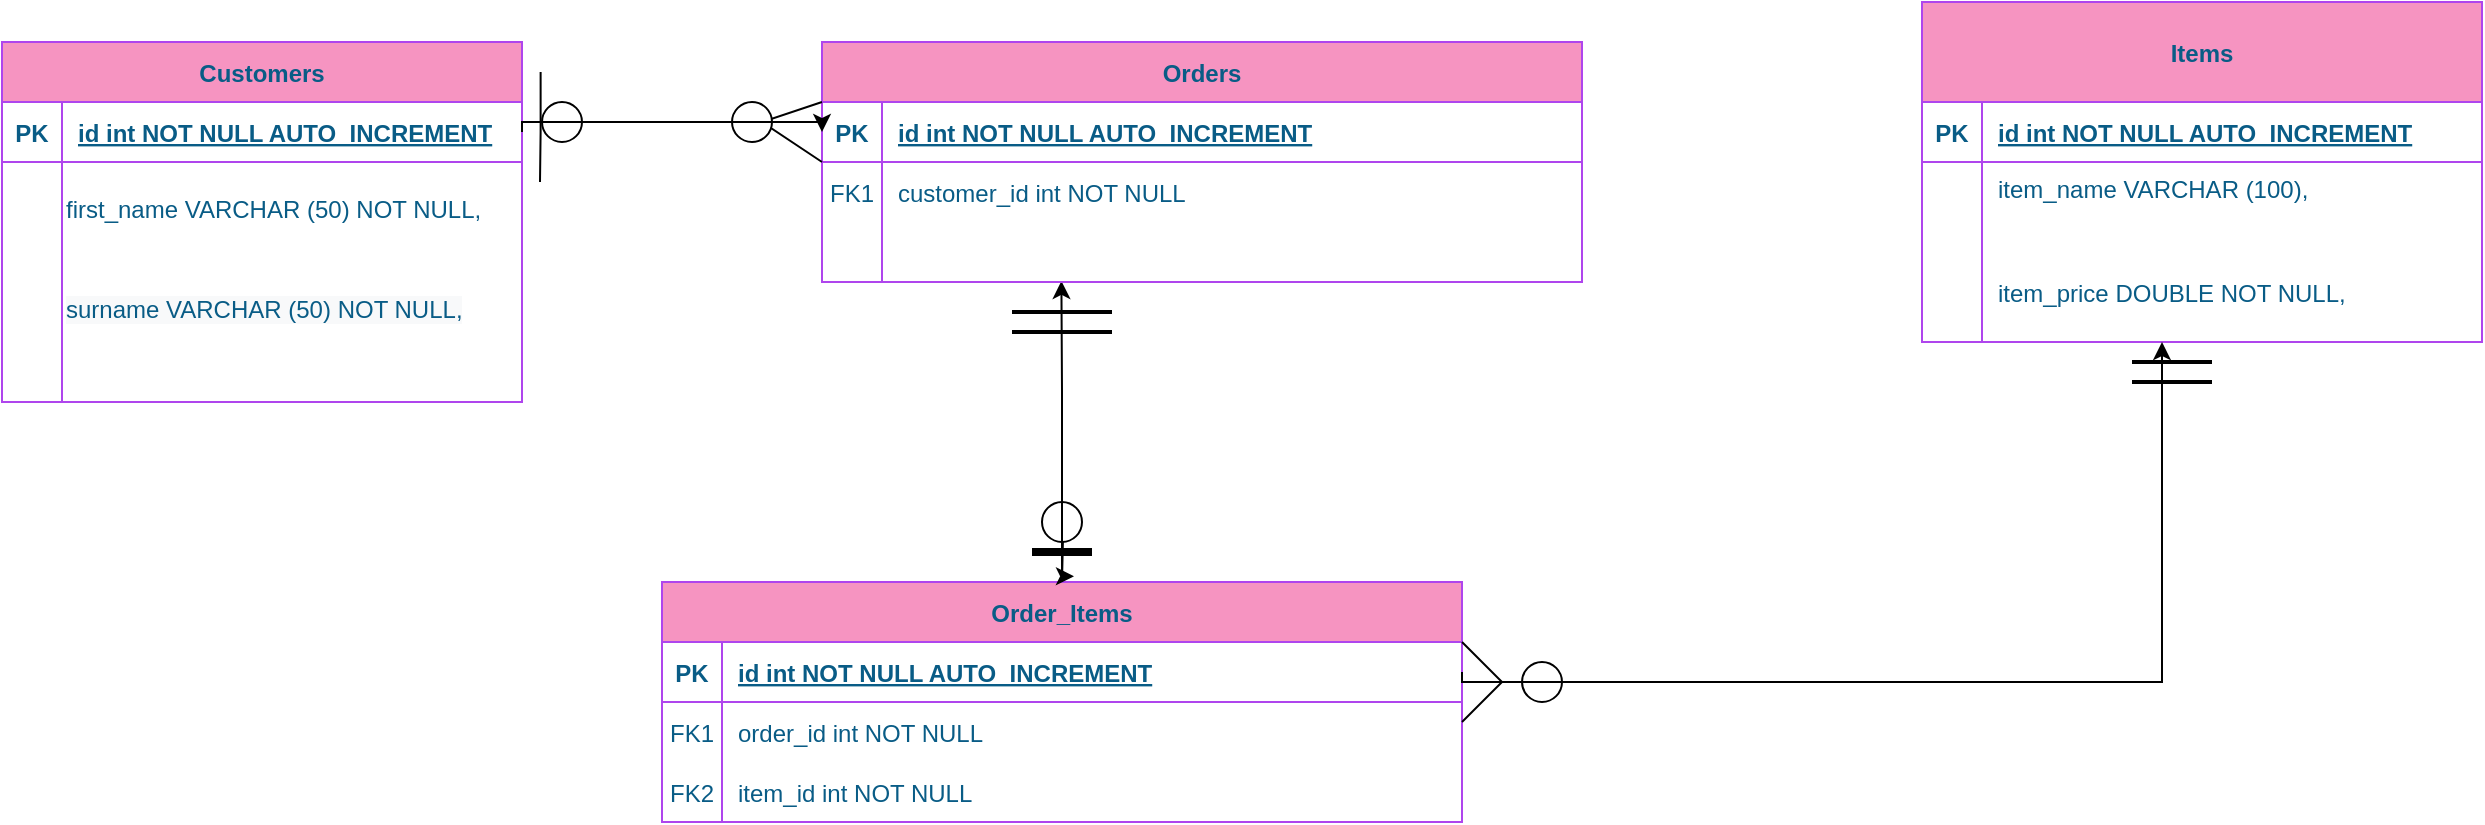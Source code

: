 <mxfile version="18.0.3" type="device"><diagram id="R2lEEEUBdFMjLlhIrx00" name="Page-1"><mxGraphModel dx="2044" dy="1552" grid="1" gridSize="10" guides="1" tooltips="1" connect="1" arrows="1" fold="1" page="1" pageScale="1" pageWidth="850" pageHeight="1100" math="0" shadow="0" extFonts="Permanent Marker^https://fonts.googleapis.com/css?family=Permanent+Marker"><root><mxCell id="0"/><mxCell id="1" parent="0"/><mxCell id="C-vyLk0tnHw3VtMMgP7b-2" value="Items" style="shape=table;startSize=50;container=1;collapsible=1;childLayout=tableLayout;fixedRows=1;rowLines=0;fontStyle=1;align=center;resizeLast=1;fillColor=#F694C1;strokeColor=#AF45ED;fontColor=#095C86;" parent="1" vertex="1"><mxGeometry x="1010" y="100" width="280" height="170" as="geometry"/></mxCell><mxCell id="C-vyLk0tnHw3VtMMgP7b-3" value="" style="shape=partialRectangle;collapsible=0;dropTarget=0;pointerEvents=0;fillColor=none;points=[[0,0.5],[1,0.5]];portConstraint=eastwest;top=0;left=0;right=0;bottom=1;strokeColor=#AF45ED;fontColor=#095C86;" parent="C-vyLk0tnHw3VtMMgP7b-2" vertex="1"><mxGeometry y="50" width="280" height="30" as="geometry"/></mxCell><mxCell id="C-vyLk0tnHw3VtMMgP7b-4" value="PK" style="shape=partialRectangle;overflow=hidden;connectable=0;fillColor=none;top=0;left=0;bottom=0;right=0;fontStyle=1;strokeColor=#AF45ED;fontColor=#095C86;" parent="C-vyLk0tnHw3VtMMgP7b-3" vertex="1"><mxGeometry width="30" height="30" as="geometry"><mxRectangle width="30" height="30" as="alternateBounds"/></mxGeometry></mxCell><mxCell id="C-vyLk0tnHw3VtMMgP7b-5" value="id int NOT NULL AUTO_INCREMENT" style="shape=partialRectangle;overflow=hidden;connectable=0;fillColor=none;top=0;left=0;bottom=0;right=0;align=left;spacingLeft=6;fontStyle=5;strokeColor=#AF45ED;fontColor=#095C86;" parent="C-vyLk0tnHw3VtMMgP7b-3" vertex="1"><mxGeometry x="30" width="250" height="30" as="geometry"><mxRectangle width="250" height="30" as="alternateBounds"/></mxGeometry></mxCell><mxCell id="C-vyLk0tnHw3VtMMgP7b-6" value="" style="shape=partialRectangle;collapsible=0;dropTarget=0;pointerEvents=0;fillColor=none;points=[[0,0.5],[1,0.5]];portConstraint=eastwest;top=0;left=0;right=0;bottom=0;strokeColor=#AF45ED;fontColor=#095C86;" parent="C-vyLk0tnHw3VtMMgP7b-2" vertex="1"><mxGeometry y="80" width="280" height="40" as="geometry"/></mxCell><mxCell id="C-vyLk0tnHw3VtMMgP7b-7" value="" style="shape=partialRectangle;overflow=hidden;connectable=0;fillColor=none;top=0;left=0;bottom=0;right=0;strokeColor=#AF45ED;fontColor=#095C86;" parent="C-vyLk0tnHw3VtMMgP7b-6" vertex="1"><mxGeometry width="30" height="40" as="geometry"><mxRectangle width="30" height="40" as="alternateBounds"/></mxGeometry></mxCell><mxCell id="C-vyLk0tnHw3VtMMgP7b-8" value="item_name VARCHAR (100),&#10;" style="shape=partialRectangle;overflow=hidden;connectable=0;fillColor=none;top=0;left=0;bottom=0;right=0;align=left;spacingLeft=6;strokeColor=#AF45ED;fontColor=#095C86;verticalAlign=middle;" parent="C-vyLk0tnHw3VtMMgP7b-6" vertex="1"><mxGeometry x="30" width="250" height="40" as="geometry"><mxRectangle width="250" height="40" as="alternateBounds"/></mxGeometry></mxCell><mxCell id="C-vyLk0tnHw3VtMMgP7b-9" value="" style="shape=partialRectangle;collapsible=0;dropTarget=0;pointerEvents=0;fillColor=none;points=[[0,0.5],[1,0.5]];portConstraint=eastwest;top=0;left=0;right=0;bottom=0;strokeColor=#AF45ED;fontColor=#095C86;" parent="C-vyLk0tnHw3VtMMgP7b-2" vertex="1"><mxGeometry y="120" width="280" height="50" as="geometry"/></mxCell><mxCell id="C-vyLk0tnHw3VtMMgP7b-10" value="" style="shape=partialRectangle;overflow=hidden;connectable=0;fillColor=none;top=0;left=0;bottom=0;right=0;strokeColor=#AF45ED;fontColor=#095C86;" parent="C-vyLk0tnHw3VtMMgP7b-9" vertex="1"><mxGeometry width="30" height="50" as="geometry"><mxRectangle width="30" height="50" as="alternateBounds"/></mxGeometry></mxCell><mxCell id="C-vyLk0tnHw3VtMMgP7b-11" value="item_price DOUBLE NOT NULL," style="shape=partialRectangle;overflow=hidden;connectable=0;fillColor=none;top=0;left=0;bottom=0;right=0;align=left;spacingLeft=6;strokeColor=#AF45ED;fontColor=#095C86;verticalAlign=middle;" parent="C-vyLk0tnHw3VtMMgP7b-9" vertex="1"><mxGeometry x="30" width="250" height="50" as="geometry"><mxRectangle width="250" height="50" as="alternateBounds"/></mxGeometry></mxCell><mxCell id="VQAWBhtPtw6qZYpvknmF-10" style="edgeStyle=orthogonalEdgeStyle;rounded=0;orthogonalLoop=1;jettySize=auto;html=1;exitX=0.5;exitY=0;exitDx=0;exitDy=0;entryX=0.315;entryY=0.983;entryDx=0;entryDy=0;entryPerimeter=0;startArrow=none;" edge="1" parent="1" source="VQAWBhtPtw6qZYpvknmF-37" target="hKLNn6Bix88zxeOBS4ch-8"><mxGeometry relative="1" as="geometry"/></mxCell><mxCell id="C-vyLk0tnHw3VtMMgP7b-13" value="Order_Items" style="shape=table;startSize=30;container=1;collapsible=1;childLayout=tableLayout;fixedRows=1;rowLines=0;fontStyle=1;align=center;resizeLast=1;fillColor=#F694C1;strokeColor=#AF45ED;fontColor=#095C86;" parent="1" vertex="1"><mxGeometry x="380" y="390" width="400" height="120" as="geometry"/></mxCell><mxCell id="C-vyLk0tnHw3VtMMgP7b-14" value="" style="shape=partialRectangle;collapsible=0;dropTarget=0;pointerEvents=0;fillColor=none;points=[[0,0.5],[1,0.5]];portConstraint=eastwest;top=0;left=0;right=0;bottom=1;strokeColor=#AF45ED;fontColor=#095C86;" parent="C-vyLk0tnHw3VtMMgP7b-13" vertex="1"><mxGeometry y="30" width="400" height="30" as="geometry"/></mxCell><mxCell id="C-vyLk0tnHw3VtMMgP7b-15" value="PK" style="shape=partialRectangle;overflow=hidden;connectable=0;fillColor=none;top=0;left=0;bottom=0;right=0;fontStyle=1;strokeColor=#AF45ED;fontColor=#095C86;" parent="C-vyLk0tnHw3VtMMgP7b-14" vertex="1"><mxGeometry width="30" height="30" as="geometry"><mxRectangle width="30" height="30" as="alternateBounds"/></mxGeometry></mxCell><mxCell id="C-vyLk0tnHw3VtMMgP7b-16" value="id int NOT NULL AUTO_INCREMENT" style="shape=partialRectangle;overflow=hidden;connectable=0;fillColor=none;top=0;left=0;bottom=0;right=0;align=left;spacingLeft=6;fontStyle=5;strokeColor=#AF45ED;fontColor=#095C86;" parent="C-vyLk0tnHw3VtMMgP7b-14" vertex="1"><mxGeometry x="30" width="370" height="30" as="geometry"><mxRectangle width="370" height="30" as="alternateBounds"/></mxGeometry></mxCell><mxCell id="C-vyLk0tnHw3VtMMgP7b-17" value="" style="shape=partialRectangle;collapsible=0;dropTarget=0;pointerEvents=0;fillColor=none;points=[[0,0.5],[1,0.5]];portConstraint=eastwest;top=0;left=0;right=0;bottom=0;strokeColor=#AF45ED;fontColor=#095C86;" parent="C-vyLk0tnHw3VtMMgP7b-13" vertex="1"><mxGeometry y="60" width="400" height="30" as="geometry"/></mxCell><mxCell id="C-vyLk0tnHw3VtMMgP7b-18" value="FK1" style="shape=partialRectangle;overflow=hidden;connectable=0;fillColor=none;top=0;left=0;bottom=0;right=0;strokeColor=#AF45ED;fontColor=#095C86;" parent="C-vyLk0tnHw3VtMMgP7b-17" vertex="1"><mxGeometry width="30" height="30" as="geometry"><mxRectangle width="30" height="30" as="alternateBounds"/></mxGeometry></mxCell><mxCell id="C-vyLk0tnHw3VtMMgP7b-19" value="order_id int NOT NULL" style="shape=partialRectangle;overflow=hidden;connectable=0;fillColor=none;top=0;left=0;bottom=0;right=0;align=left;spacingLeft=6;strokeColor=#AF45ED;fontColor=#095C86;verticalAlign=middle;" parent="C-vyLk0tnHw3VtMMgP7b-17" vertex="1"><mxGeometry x="30" width="370" height="30" as="geometry"><mxRectangle width="370" height="30" as="alternateBounds"/></mxGeometry></mxCell><mxCell id="C-vyLk0tnHw3VtMMgP7b-20" value="" style="shape=partialRectangle;collapsible=0;dropTarget=0;pointerEvents=0;fillColor=none;points=[[0,0.5],[1,0.5]];portConstraint=eastwest;top=0;left=0;right=0;bottom=0;strokeColor=#AF45ED;fontColor=#095C86;" parent="C-vyLk0tnHw3VtMMgP7b-13" vertex="1"><mxGeometry y="90" width="400" height="30" as="geometry"/></mxCell><mxCell id="C-vyLk0tnHw3VtMMgP7b-21" value="FK2" style="shape=partialRectangle;overflow=hidden;connectable=0;fillColor=none;top=0;left=0;bottom=0;right=0;strokeColor=#AF45ED;fontColor=#095C86;" parent="C-vyLk0tnHw3VtMMgP7b-20" vertex="1"><mxGeometry width="30" height="30" as="geometry"><mxRectangle width="30" height="30" as="alternateBounds"/></mxGeometry></mxCell><mxCell id="C-vyLk0tnHw3VtMMgP7b-22" value="item_id int NOT NULL" style="shape=partialRectangle;overflow=hidden;connectable=0;fillColor=none;top=0;left=0;bottom=0;right=0;align=left;spacingLeft=6;strokeColor=#AF45ED;fontColor=#095C86;verticalAlign=middle;" parent="C-vyLk0tnHw3VtMMgP7b-20" vertex="1"><mxGeometry x="30" width="370" height="30" as="geometry"><mxRectangle width="370" height="30" as="alternateBounds"/></mxGeometry></mxCell><mxCell id="C-vyLk0tnHw3VtMMgP7b-23" value="Customers" style="shape=table;startSize=30;container=1;collapsible=1;childLayout=tableLayout;fixedRows=1;rowLines=0;fontStyle=1;align=center;resizeLast=1;fillColor=#F694C1;strokeColor=#AF45ED;fontColor=#095C86;" parent="1" vertex="1"><mxGeometry x="50" y="120" width="260" height="180" as="geometry"/></mxCell><mxCell id="C-vyLk0tnHw3VtMMgP7b-24" value="" style="shape=partialRectangle;collapsible=0;dropTarget=0;pointerEvents=0;fillColor=none;points=[[0,0.5],[1,0.5]];portConstraint=eastwest;top=0;left=0;right=0;bottom=1;strokeColor=#AF45ED;fontColor=#095C86;" parent="C-vyLk0tnHw3VtMMgP7b-23" vertex="1"><mxGeometry y="30" width="260" height="30" as="geometry"/></mxCell><mxCell id="C-vyLk0tnHw3VtMMgP7b-25" value="PK" style="shape=partialRectangle;overflow=hidden;connectable=0;fillColor=none;top=0;left=0;bottom=0;right=0;fontStyle=1;strokeColor=#AF45ED;fontColor=#095C86;" parent="C-vyLk0tnHw3VtMMgP7b-24" vertex="1"><mxGeometry width="30" height="30" as="geometry"><mxRectangle width="30" height="30" as="alternateBounds"/></mxGeometry></mxCell><mxCell id="C-vyLk0tnHw3VtMMgP7b-26" value="id int NOT NULL AUTO_INCREMENT" style="shape=partialRectangle;overflow=hidden;connectable=0;fillColor=none;top=0;left=0;bottom=0;right=0;align=left;spacingLeft=6;fontStyle=5;strokeColor=#AF45ED;fontColor=#095C86;" parent="C-vyLk0tnHw3VtMMgP7b-24" vertex="1"><mxGeometry x="30" width="230" height="30" as="geometry"><mxRectangle width="230" height="30" as="alternateBounds"/></mxGeometry></mxCell><mxCell id="C-vyLk0tnHw3VtMMgP7b-27" value="" style="shape=partialRectangle;collapsible=0;dropTarget=0;pointerEvents=0;fillColor=none;points=[[0,0.5],[1,0.5]];portConstraint=eastwest;top=0;left=0;right=0;bottom=0;strokeColor=#AF45ED;fontColor=#095C86;" parent="C-vyLk0tnHw3VtMMgP7b-23" vertex="1"><mxGeometry y="60" width="260" height="120" as="geometry"/></mxCell><mxCell id="C-vyLk0tnHw3VtMMgP7b-28" value="" style="shape=partialRectangle;overflow=hidden;connectable=0;fillColor=none;top=0;left=0;bottom=0;right=0;strokeColor=#AF45ED;fontColor=#095C86;" parent="C-vyLk0tnHw3VtMMgP7b-27" vertex="1"><mxGeometry width="30" height="120" as="geometry"><mxRectangle width="30" height="120" as="alternateBounds"/></mxGeometry></mxCell><mxCell id="C-vyLk0tnHw3VtMMgP7b-29" value="" style="shape=partialRectangle;overflow=hidden;connectable=0;fillColor=none;top=0;left=0;bottom=0;right=0;align=left;spacingLeft=6;strokeColor=#AF45ED;fontColor=#095C86;fontStyle=4" parent="C-vyLk0tnHw3VtMMgP7b-27" vertex="1"><mxGeometry x="30" width="230" height="120" as="geometry"><mxRectangle width="230" height="120" as="alternateBounds"/></mxGeometry></mxCell><mxCell id="hKLNn6Bix88zxeOBS4ch-1" value="Orders" style="shape=table;startSize=30;container=1;collapsible=1;childLayout=tableLayout;fixedRows=1;rowLines=0;fontStyle=1;align=center;resizeLast=1;fillColor=#F694C1;strokeColor=#AF45ED;fontColor=#095C86;" parent="1" vertex="1"><mxGeometry x="460" y="120" width="380" height="120" as="geometry"/></mxCell><mxCell id="hKLNn6Bix88zxeOBS4ch-2" value="" style="shape=partialRectangle;collapsible=0;dropTarget=0;pointerEvents=0;fillColor=none;points=[[0,0.5],[1,0.5]];portConstraint=eastwest;top=0;left=0;right=0;bottom=1;strokeColor=#AF45ED;fontColor=#095C86;" parent="hKLNn6Bix88zxeOBS4ch-1" vertex="1"><mxGeometry y="30" width="380" height="30" as="geometry"/></mxCell><mxCell id="hKLNn6Bix88zxeOBS4ch-3" value="PK" style="shape=partialRectangle;overflow=hidden;connectable=0;fillColor=none;top=0;left=0;bottom=0;right=0;fontStyle=1;strokeColor=#AF45ED;fontColor=#095C86;" parent="hKLNn6Bix88zxeOBS4ch-2" vertex="1"><mxGeometry width="30" height="30" as="geometry"><mxRectangle width="30" height="30" as="alternateBounds"/></mxGeometry></mxCell><mxCell id="hKLNn6Bix88zxeOBS4ch-4" value="id int NOT NULL AUTO_INCREMENT" style="shape=partialRectangle;overflow=hidden;connectable=0;fillColor=none;top=0;left=0;bottom=0;right=0;align=left;spacingLeft=6;fontStyle=5;strokeColor=#AF45ED;fontColor=#095C86;" parent="hKLNn6Bix88zxeOBS4ch-2" vertex="1"><mxGeometry x="30" width="350" height="30" as="geometry"><mxRectangle width="350" height="30" as="alternateBounds"/></mxGeometry></mxCell><mxCell id="hKLNn6Bix88zxeOBS4ch-5" value="" style="shape=partialRectangle;collapsible=0;dropTarget=0;pointerEvents=0;fillColor=none;points=[[0,0.5],[1,0.5]];portConstraint=eastwest;top=0;left=0;right=0;bottom=0;strokeColor=#AF45ED;fontColor=#095C86;" parent="hKLNn6Bix88zxeOBS4ch-1" vertex="1"><mxGeometry y="60" width="380" height="30" as="geometry"/></mxCell><mxCell id="hKLNn6Bix88zxeOBS4ch-6" value="FK1" style="shape=partialRectangle;overflow=hidden;connectable=0;fillColor=none;top=0;left=0;bottom=0;right=0;strokeColor=#AF45ED;fontColor=#095C86;" parent="hKLNn6Bix88zxeOBS4ch-5" vertex="1"><mxGeometry width="30" height="30" as="geometry"><mxRectangle width="30" height="30" as="alternateBounds"/></mxGeometry></mxCell><mxCell id="hKLNn6Bix88zxeOBS4ch-7" value="customer_id int NOT NULL" style="shape=partialRectangle;overflow=hidden;connectable=0;fillColor=none;top=0;left=0;bottom=0;right=0;align=left;spacingLeft=6;strokeColor=#AF45ED;fontColor=#095C86;verticalAlign=middle;" parent="hKLNn6Bix88zxeOBS4ch-5" vertex="1"><mxGeometry x="30" width="350" height="30" as="geometry"><mxRectangle width="350" height="30" as="alternateBounds"/></mxGeometry></mxCell><mxCell id="hKLNn6Bix88zxeOBS4ch-8" value="" style="shape=partialRectangle;collapsible=0;dropTarget=0;pointerEvents=0;fillColor=none;points=[[0,0.5],[1,0.5]];portConstraint=eastwest;top=0;left=0;right=0;bottom=0;strokeColor=#AF45ED;fontColor=#095C86;" parent="hKLNn6Bix88zxeOBS4ch-1" vertex="1"><mxGeometry y="90" width="380" height="30" as="geometry"/></mxCell><mxCell id="hKLNn6Bix88zxeOBS4ch-9" value="" style="shape=partialRectangle;overflow=hidden;connectable=0;fillColor=none;top=0;left=0;bottom=0;right=0;strokeColor=#AF45ED;fontColor=#095C86;" parent="hKLNn6Bix88zxeOBS4ch-8" vertex="1"><mxGeometry width="30" height="30" as="geometry"><mxRectangle width="30" height="30" as="alternateBounds"/></mxGeometry></mxCell><mxCell id="hKLNn6Bix88zxeOBS4ch-10" value="" style="shape=partialRectangle;overflow=hidden;connectable=0;fillColor=none;top=0;left=0;bottom=0;right=0;align=left;spacingLeft=6;strokeColor=#AF45ED;fontColor=#095C86;" parent="hKLNn6Bix88zxeOBS4ch-8" vertex="1"><mxGeometry x="30" width="350" height="30" as="geometry"><mxRectangle width="350" height="30" as="alternateBounds"/></mxGeometry></mxCell><mxCell id="hKLNn6Bix88zxeOBS4ch-14" value="first_name VARCHAR (50) NOT NULL," style="text;whiteSpace=wrap;html=1;fontColor=#095C86;" parent="1" vertex="1"><mxGeometry x="80" y="190" width="240" height="30" as="geometry"/></mxCell><mxCell id="hKLNn6Bix88zxeOBS4ch-19" value="&lt;span style=&quot;color: rgb(9, 92, 134); font-family: Helvetica; font-size: 12px; font-style: normal; font-variant-ligatures: normal; font-variant-caps: normal; font-weight: 400; letter-spacing: normal; orphans: 2; text-align: left; text-indent: 0px; text-transform: none; widows: 2; word-spacing: 0px; -webkit-text-stroke-width: 0px; background-color: rgb(248, 249, 250); text-decoration-thickness: initial; text-decoration-style: initial; text-decoration-color: initial; float: none; display: inline !important;&quot;&gt;surname VARCHAR (50) NOT NULL,&lt;/span&gt;" style="text;whiteSpace=wrap;html=1;fontColor=#095C86;" parent="1" vertex="1"><mxGeometry x="80" y="240" width="220" height="30" as="geometry"/></mxCell><mxCell id="VQAWBhtPtw6qZYpvknmF-2" value="" style="endArrow=none;html=1;rounded=0;" edge="1" parent="1"><mxGeometry width="50" height="50" relative="1" as="geometry"><mxPoint x="460" y="180" as="sourcePoint"/><mxPoint x="460" y="150" as="targetPoint"/><Array as="points"><mxPoint x="460" y="180"/><mxPoint x="430" y="160"/></Array></mxGeometry></mxCell><mxCell id="VQAWBhtPtw6qZYpvknmF-5" value="" style="endArrow=none;html=1;rounded=0;" edge="1" parent="1"><mxGeometry width="50" height="50" relative="1" as="geometry"><mxPoint x="319.31" y="165" as="sourcePoint"/><mxPoint x="319.31" y="135" as="targetPoint"/><Array as="points"><mxPoint x="319" y="190"/><mxPoint x="319.31" y="165"/><mxPoint x="319.31" y="155"/></Array></mxGeometry></mxCell><mxCell id="VQAWBhtPtw6qZYpvknmF-9" style="edgeStyle=orthogonalEdgeStyle;rounded=0;orthogonalLoop=1;jettySize=auto;html=1;exitX=1;exitY=0.5;exitDx=0;exitDy=0;entryX=0;entryY=0.5;entryDx=0;entryDy=0;" edge="1" parent="1" source="C-vyLk0tnHw3VtMMgP7b-24" target="hKLNn6Bix88zxeOBS4ch-2"><mxGeometry relative="1" as="geometry"><mxPoint x="460" y="160" as="targetPoint"/><Array as="points"><mxPoint x="310" y="160"/><mxPoint x="460" y="160"/></Array></mxGeometry></mxCell><mxCell id="VQAWBhtPtw6qZYpvknmF-20" value="" style="line;strokeWidth=2;html=1;" vertex="1" parent="1"><mxGeometry x="555" y="260" width="50" height="10" as="geometry"/></mxCell><mxCell id="VQAWBhtPtw6qZYpvknmF-21" value="" style="line;strokeWidth=2;html=1;" vertex="1" parent="1"><mxGeometry x="555" y="250" width="50" height="10" as="geometry"/></mxCell><mxCell id="VQAWBhtPtw6qZYpvknmF-23" style="edgeStyle=orthogonalEdgeStyle;rounded=0;orthogonalLoop=1;jettySize=auto;html=1;exitX=1;exitY=0.5;exitDx=0;exitDy=0;" edge="1" parent="1" source="C-vyLk0tnHw3VtMMgP7b-14"><mxGeometry relative="1" as="geometry"><mxPoint x="1130" y="270" as="targetPoint"/><Array as="points"><mxPoint x="780" y="440"/><mxPoint x="1130" y="440"/></Array></mxGeometry></mxCell><mxCell id="VQAWBhtPtw6qZYpvknmF-26" value="" style="endArrow=none;html=1;rounded=0;" edge="1" parent="1"><mxGeometry width="50" height="50" relative="1" as="geometry"><mxPoint x="780" y="460" as="sourcePoint"/><mxPoint x="780" y="420" as="targetPoint"/><Array as="points"><mxPoint x="800" y="440"/></Array></mxGeometry></mxCell><mxCell id="VQAWBhtPtw6qZYpvknmF-29" value="" style="line;strokeWidth=2;direction=south;html=1;rotation=90;" vertex="1" parent="1"><mxGeometry x="1130" y="260" width="10" height="40" as="geometry"/></mxCell><mxCell id="VQAWBhtPtw6qZYpvknmF-30" value="" style="line;strokeWidth=2;direction=south;html=1;rotation=90;" vertex="1" parent="1"><mxGeometry x="1130" y="270" width="10" height="40" as="geometry"/></mxCell><mxCell id="VQAWBhtPtw6qZYpvknmF-35" value="" style="shape=lineEllipse;line=vertical;perimeter=ellipsePerimeter;whiteSpace=wrap;html=1;backgroundOutline=1;rotation=90;" vertex="1" parent="1"><mxGeometry x="320" y="150" width="20" height="20" as="geometry"/></mxCell><mxCell id="VQAWBhtPtw6qZYpvknmF-36" value="" style="shape=lineEllipse;line=vertical;perimeter=ellipsePerimeter;whiteSpace=wrap;html=1;backgroundOutline=1;rotation=90;" vertex="1" parent="1"><mxGeometry x="415" y="150" width="20" height="20" as="geometry"/></mxCell><mxCell id="VQAWBhtPtw6qZYpvknmF-48" value="" style="edgeStyle=orthogonalEdgeStyle;rounded=0;orthogonalLoop=1;jettySize=auto;html=1;entryX=0.515;entryY=-0.024;entryDx=0;entryDy=0;entryPerimeter=0;startArrow=none;" edge="1" parent="1" source="VQAWBhtPtw6qZYpvknmF-49" target="C-vyLk0tnHw3VtMMgP7b-13"><mxGeometry relative="1" as="geometry"><Array as="points"><mxPoint x="580" y="387"/></Array></mxGeometry></mxCell><mxCell id="VQAWBhtPtw6qZYpvknmF-37" value="" style="shape=lineEllipse;line=vertical;perimeter=ellipsePerimeter;whiteSpace=wrap;html=1;backgroundOutline=1;rotation=0;" vertex="1" parent="1"><mxGeometry x="570" y="350" width="20" height="20" as="geometry"/></mxCell><mxCell id="VQAWBhtPtw6qZYpvknmF-49" value="" style="line;strokeWidth=4;html=1;perimeter=backbonePerimeter;points=[];outlineConnect=0;" vertex="1" parent="1"><mxGeometry x="565" y="370" width="30" height="10" as="geometry"/></mxCell><mxCell id="VQAWBhtPtw6qZYpvknmF-50" value="" style="edgeStyle=orthogonalEdgeStyle;rounded=0;orthogonalLoop=1;jettySize=auto;html=1;entryX=0.515;entryY=-0.024;entryDx=0;entryDy=0;entryPerimeter=0;endArrow=none;" edge="1" parent="1" source="VQAWBhtPtw6qZYpvknmF-37" target="VQAWBhtPtw6qZYpvknmF-49"><mxGeometry relative="1" as="geometry"><mxPoint x="580" y="370" as="sourcePoint"/><mxPoint x="586" y="387.12" as="targetPoint"/><Array as="points"/></mxGeometry></mxCell><mxCell id="VQAWBhtPtw6qZYpvknmF-51" value="" style="shape=lineEllipse;line=vertical;perimeter=ellipsePerimeter;whiteSpace=wrap;html=1;backgroundOutline=1;rotation=90;" vertex="1" parent="1"><mxGeometry x="810" y="430" width="20" height="20" as="geometry"/></mxCell></root></mxGraphModel></diagram></mxfile>